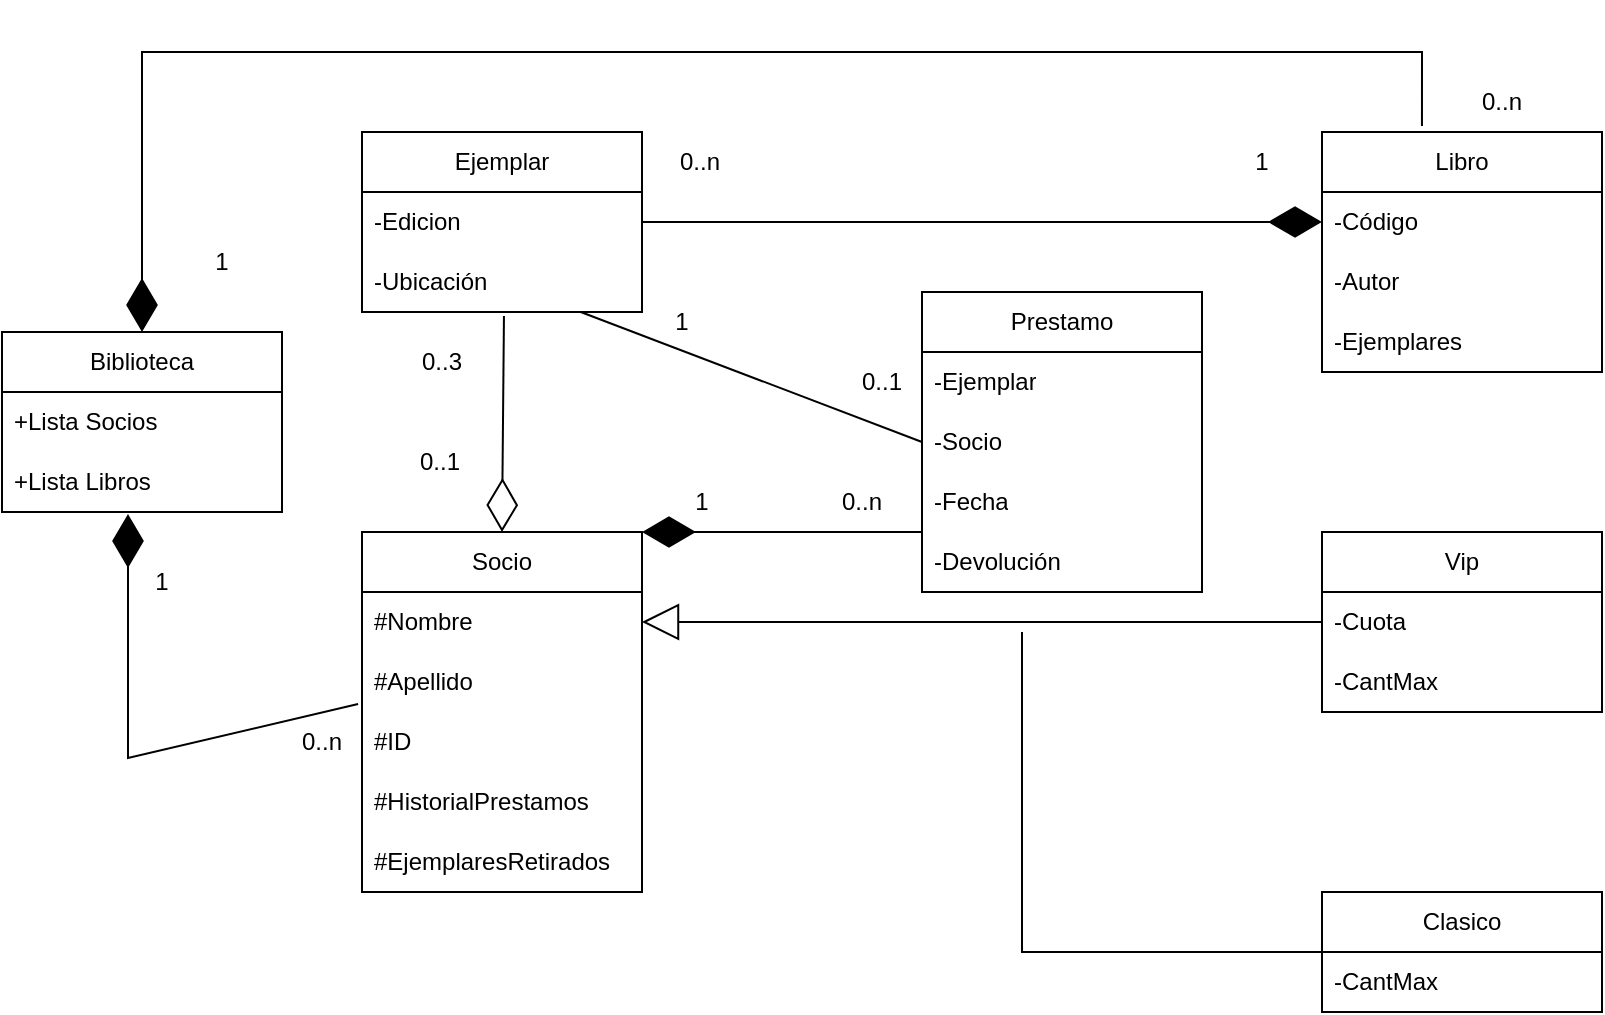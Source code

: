 <mxfile version="20.7.4" type="device"><diagram id="k2FVwBolUvkssWo1CC9D" name="Página-1"><mxGraphModel dx="1434" dy="796" grid="1" gridSize="10" guides="1" tooltips="1" connect="1" arrows="1" fold="1" page="1" pageScale="1" pageWidth="827" pageHeight="1169" math="0" shadow="0"><root><mxCell id="0"/><mxCell id="1" parent="0"/><mxCell id="P9JcQanpv9S25vy6ZfQG-1" value="Ejemplar" style="swimlane;fontStyle=0;childLayout=stackLayout;horizontal=1;startSize=30;horizontalStack=0;resizeParent=1;resizeParentMax=0;resizeLast=0;collapsible=1;marginBottom=0;whiteSpace=wrap;html=1;" vertex="1" parent="1"><mxGeometry x="190" y="80" width="140" height="90" as="geometry"/></mxCell><mxCell id="P9JcQanpv9S25vy6ZfQG-3" value="-Edicion" style="text;strokeColor=none;fillColor=none;align=left;verticalAlign=middle;spacingLeft=4;spacingRight=4;overflow=hidden;points=[[0,0.5],[1,0.5]];portConstraint=eastwest;rotatable=0;whiteSpace=wrap;html=1;" vertex="1" parent="P9JcQanpv9S25vy6ZfQG-1"><mxGeometry y="30" width="140" height="30" as="geometry"/></mxCell><mxCell id="P9JcQanpv9S25vy6ZfQG-4" value="-Ubicación" style="text;strokeColor=none;fillColor=none;align=left;verticalAlign=middle;spacingLeft=4;spacingRight=4;overflow=hidden;points=[[0,0.5],[1,0.5]];portConstraint=eastwest;rotatable=0;whiteSpace=wrap;html=1;" vertex="1" parent="P9JcQanpv9S25vy6ZfQG-1"><mxGeometry y="60" width="140" height="30" as="geometry"/></mxCell><mxCell id="P9JcQanpv9S25vy6ZfQG-6" value="Libro" style="swimlane;fontStyle=0;childLayout=stackLayout;horizontal=1;startSize=30;horizontalStack=0;resizeParent=1;resizeParentMax=0;resizeLast=0;collapsible=1;marginBottom=0;whiteSpace=wrap;html=1;" vertex="1" parent="1"><mxGeometry x="670" y="80" width="140" height="120" as="geometry"/></mxCell><mxCell id="P9JcQanpv9S25vy6ZfQG-7" value="-Código" style="text;strokeColor=none;fillColor=none;align=left;verticalAlign=middle;spacingLeft=4;spacingRight=4;overflow=hidden;points=[[0,0.5],[1,0.5]];portConstraint=eastwest;rotatable=0;whiteSpace=wrap;html=1;" vertex="1" parent="P9JcQanpv9S25vy6ZfQG-6"><mxGeometry y="30" width="140" height="30" as="geometry"/></mxCell><mxCell id="P9JcQanpv9S25vy6ZfQG-8" value="-Autor" style="text;strokeColor=none;fillColor=none;align=left;verticalAlign=middle;spacingLeft=4;spacingRight=4;overflow=hidden;points=[[0,0.5],[1,0.5]];portConstraint=eastwest;rotatable=0;whiteSpace=wrap;html=1;" vertex="1" parent="P9JcQanpv9S25vy6ZfQG-6"><mxGeometry y="60" width="140" height="30" as="geometry"/></mxCell><mxCell id="P9JcQanpv9S25vy6ZfQG-9" value="-Ejemplares" style="text;strokeColor=none;fillColor=none;align=left;verticalAlign=middle;spacingLeft=4;spacingRight=4;overflow=hidden;points=[[0,0.5],[1,0.5]];portConstraint=eastwest;rotatable=0;whiteSpace=wrap;html=1;" vertex="1" parent="P9JcQanpv9S25vy6ZfQG-6"><mxGeometry y="90" width="140" height="30" as="geometry"/></mxCell><mxCell id="P9JcQanpv9S25vy6ZfQG-10" value="Socio" style="swimlane;fontStyle=0;childLayout=stackLayout;horizontal=1;startSize=30;horizontalStack=0;resizeParent=1;resizeParentMax=0;resizeLast=0;collapsible=1;marginBottom=0;whiteSpace=wrap;html=1;" vertex="1" parent="1"><mxGeometry x="190" y="280" width="140" height="180" as="geometry"/></mxCell><mxCell id="P9JcQanpv9S25vy6ZfQG-11" value="#Nombre" style="text;strokeColor=none;fillColor=none;align=left;verticalAlign=middle;spacingLeft=4;spacingRight=4;overflow=hidden;points=[[0,0.5],[1,0.5]];portConstraint=eastwest;rotatable=0;whiteSpace=wrap;html=1;" vertex="1" parent="P9JcQanpv9S25vy6ZfQG-10"><mxGeometry y="30" width="140" height="30" as="geometry"/></mxCell><mxCell id="P9JcQanpv9S25vy6ZfQG-12" value="#Apellido" style="text;strokeColor=none;fillColor=none;align=left;verticalAlign=middle;spacingLeft=4;spacingRight=4;overflow=hidden;points=[[0,0.5],[1,0.5]];portConstraint=eastwest;rotatable=0;whiteSpace=wrap;html=1;" vertex="1" parent="P9JcQanpv9S25vy6ZfQG-10"><mxGeometry y="60" width="140" height="30" as="geometry"/></mxCell><mxCell id="P9JcQanpv9S25vy6ZfQG-13" value="#ID" style="text;strokeColor=none;fillColor=none;align=left;verticalAlign=middle;spacingLeft=4;spacingRight=4;overflow=hidden;points=[[0,0.5],[1,0.5]];portConstraint=eastwest;rotatable=0;whiteSpace=wrap;html=1;" vertex="1" parent="P9JcQanpv9S25vy6ZfQG-10"><mxGeometry y="90" width="140" height="30" as="geometry"/></mxCell><mxCell id="P9JcQanpv9S25vy6ZfQG-25" value="#HistorialPrestamos" style="text;strokeColor=none;fillColor=none;align=left;verticalAlign=middle;spacingLeft=4;spacingRight=4;overflow=hidden;points=[[0,0.5],[1,0.5]];portConstraint=eastwest;rotatable=0;whiteSpace=wrap;html=1;" vertex="1" parent="P9JcQanpv9S25vy6ZfQG-10"><mxGeometry y="120" width="140" height="30" as="geometry"/></mxCell><mxCell id="P9JcQanpv9S25vy6ZfQG-26" value="#EjemplaresRetirados" style="text;strokeColor=none;fillColor=none;align=left;verticalAlign=middle;spacingLeft=4;spacingRight=4;overflow=hidden;points=[[0,0.5],[1,0.5]];portConstraint=eastwest;rotatable=0;whiteSpace=wrap;html=1;" vertex="1" parent="P9JcQanpv9S25vy6ZfQG-10"><mxGeometry y="150" width="140" height="30" as="geometry"/></mxCell><mxCell id="P9JcQanpv9S25vy6ZfQG-27" value="Vip" style="swimlane;fontStyle=0;childLayout=stackLayout;horizontal=1;startSize=30;horizontalStack=0;resizeParent=1;resizeParentMax=0;resizeLast=0;collapsible=1;marginBottom=0;whiteSpace=wrap;html=1;" vertex="1" parent="1"><mxGeometry x="670" y="280" width="140" height="90" as="geometry"/></mxCell><mxCell id="P9JcQanpv9S25vy6ZfQG-29" value="-Cuota" style="text;strokeColor=none;fillColor=none;align=left;verticalAlign=middle;spacingLeft=4;spacingRight=4;overflow=hidden;points=[[0,0.5],[1,0.5]];portConstraint=eastwest;rotatable=0;whiteSpace=wrap;html=1;" vertex="1" parent="P9JcQanpv9S25vy6ZfQG-27"><mxGeometry y="30" width="140" height="30" as="geometry"/></mxCell><mxCell id="P9JcQanpv9S25vy6ZfQG-30" value="-CantMax" style="text;strokeColor=none;fillColor=none;align=left;verticalAlign=middle;spacingLeft=4;spacingRight=4;overflow=hidden;points=[[0,0.5],[1,0.5]];portConstraint=eastwest;rotatable=0;whiteSpace=wrap;html=1;" vertex="1" parent="P9JcQanpv9S25vy6ZfQG-27"><mxGeometry y="60" width="140" height="30" as="geometry"/></mxCell><mxCell id="P9JcQanpv9S25vy6ZfQG-31" value="Clasico" style="swimlane;fontStyle=0;childLayout=stackLayout;horizontal=1;startSize=30;horizontalStack=0;resizeParent=1;resizeParentMax=0;resizeLast=0;collapsible=1;marginBottom=0;whiteSpace=wrap;html=1;" vertex="1" parent="1"><mxGeometry x="670" y="460" width="140" height="60" as="geometry"/></mxCell><mxCell id="P9JcQanpv9S25vy6ZfQG-33" value="-CantMax" style="text;strokeColor=none;fillColor=none;align=left;verticalAlign=middle;spacingLeft=4;spacingRight=4;overflow=hidden;points=[[0,0.5],[1,0.5]];portConstraint=eastwest;rotatable=0;whiteSpace=wrap;html=1;" vertex="1" parent="P9JcQanpv9S25vy6ZfQG-31"><mxGeometry y="30" width="140" height="30" as="geometry"/></mxCell><mxCell id="P9JcQanpv9S25vy6ZfQG-34" value="Biblioteca" style="swimlane;fontStyle=0;childLayout=stackLayout;horizontal=1;startSize=30;horizontalStack=0;resizeParent=1;resizeParentMax=0;resizeLast=0;collapsible=1;marginBottom=0;whiteSpace=wrap;html=1;" vertex="1" parent="1"><mxGeometry x="10" y="180" width="140" height="90" as="geometry"/></mxCell><mxCell id="P9JcQanpv9S25vy6ZfQG-35" value="+Lista Socios" style="text;strokeColor=none;fillColor=none;align=left;verticalAlign=middle;spacingLeft=4;spacingRight=4;overflow=hidden;points=[[0,0.5],[1,0.5]];portConstraint=eastwest;rotatable=0;whiteSpace=wrap;html=1;" vertex="1" parent="P9JcQanpv9S25vy6ZfQG-34"><mxGeometry y="30" width="140" height="30" as="geometry"/></mxCell><mxCell id="P9JcQanpv9S25vy6ZfQG-39" value="+Lista Libros" style="text;strokeColor=none;fillColor=none;align=left;verticalAlign=middle;spacingLeft=4;spacingRight=4;overflow=hidden;points=[[0,0.5],[1,0.5]];portConstraint=eastwest;rotatable=0;whiteSpace=wrap;html=1;" vertex="1" parent="P9JcQanpv9S25vy6ZfQG-34"><mxGeometry y="60" width="140" height="30" as="geometry"/></mxCell><mxCell id="P9JcQanpv9S25vy6ZfQG-40" value="Prestamo" style="swimlane;fontStyle=0;childLayout=stackLayout;horizontal=1;startSize=30;horizontalStack=0;resizeParent=1;resizeParentMax=0;resizeLast=0;collapsible=1;marginBottom=0;whiteSpace=wrap;html=1;" vertex="1" parent="1"><mxGeometry x="470" y="160" width="140" height="150" as="geometry"/></mxCell><mxCell id="P9JcQanpv9S25vy6ZfQG-41" value="-Ejemplar" style="text;strokeColor=none;fillColor=none;align=left;verticalAlign=middle;spacingLeft=4;spacingRight=4;overflow=hidden;points=[[0,0.5],[1,0.5]];portConstraint=eastwest;rotatable=0;whiteSpace=wrap;html=1;" vertex="1" parent="P9JcQanpv9S25vy6ZfQG-40"><mxGeometry y="30" width="140" height="30" as="geometry"/></mxCell><mxCell id="P9JcQanpv9S25vy6ZfQG-42" value="-Socio" style="text;strokeColor=none;fillColor=none;align=left;verticalAlign=middle;spacingLeft=4;spacingRight=4;overflow=hidden;points=[[0,0.5],[1,0.5]];portConstraint=eastwest;rotatable=0;whiteSpace=wrap;html=1;" vertex="1" parent="P9JcQanpv9S25vy6ZfQG-40"><mxGeometry y="60" width="140" height="30" as="geometry"/></mxCell><mxCell id="P9JcQanpv9S25vy6ZfQG-43" value="-Fecha" style="text;strokeColor=none;fillColor=none;align=left;verticalAlign=middle;spacingLeft=4;spacingRight=4;overflow=hidden;points=[[0,0.5],[1,0.5]];portConstraint=eastwest;rotatable=0;whiteSpace=wrap;html=1;" vertex="1" parent="P9JcQanpv9S25vy6ZfQG-40"><mxGeometry y="90" width="140" height="30" as="geometry"/></mxCell><mxCell id="P9JcQanpv9S25vy6ZfQG-44" value="-Devolución" style="text;strokeColor=none;fillColor=none;align=left;verticalAlign=middle;spacingLeft=4;spacingRight=4;overflow=hidden;points=[[0,0.5],[1,0.5]];portConstraint=eastwest;rotatable=0;whiteSpace=wrap;html=1;" vertex="1" parent="P9JcQanpv9S25vy6ZfQG-40"><mxGeometry y="120" width="140" height="30" as="geometry"/></mxCell><mxCell id="P9JcQanpv9S25vy6ZfQG-48" value="" style="endArrow=diamondThin;endFill=1;endSize=24;html=1;rounded=0;entryX=0;entryY=0.5;entryDx=0;entryDy=0;exitX=1;exitY=0.5;exitDx=0;exitDy=0;" edge="1" parent="1" source="P9JcQanpv9S25vy6ZfQG-3" target="P9JcQanpv9S25vy6ZfQG-7"><mxGeometry width="160" relative="1" as="geometry"><mxPoint x="500" y="430" as="sourcePoint"/><mxPoint x="660" y="430" as="targetPoint"/></mxGeometry></mxCell><mxCell id="P9JcQanpv9S25vy6ZfQG-52" value="" style="endArrow=block;endSize=16;endFill=0;html=1;rounded=0;exitX=0;exitY=0.5;exitDx=0;exitDy=0;entryX=1;entryY=0.5;entryDx=0;entryDy=0;" edge="1" parent="1" source="P9JcQanpv9S25vy6ZfQG-29" target="P9JcQanpv9S25vy6ZfQG-11"><mxGeometry width="160" relative="1" as="geometry"><mxPoint x="452.06" y="361.97" as="sourcePoint"/><mxPoint x="650" y="360" as="targetPoint"/></mxGeometry></mxCell><mxCell id="P9JcQanpv9S25vy6ZfQG-54" value="" style="endArrow=none;html=1;rounded=0;exitX=0;exitY=0.5;exitDx=0;exitDy=0;" edge="1" parent="1" source="P9JcQanpv9S25vy6ZfQG-31"><mxGeometry width="50" height="50" relative="1" as="geometry"><mxPoint x="550" y="460" as="sourcePoint"/><mxPoint x="520" y="330" as="targetPoint"/><Array as="points"><mxPoint x="520" y="490"/></Array></mxGeometry></mxCell><mxCell id="P9JcQanpv9S25vy6ZfQG-60" value="0..n" style="text;html=1;strokeColor=none;fillColor=none;align=center;verticalAlign=middle;whiteSpace=wrap;rounded=0;" vertex="1" parent="1"><mxGeometry x="329" y="80" width="60" height="30" as="geometry"/></mxCell><mxCell id="P9JcQanpv9S25vy6ZfQG-64" value="" style="endArrow=diamondThin;endFill=0;endSize=24;html=1;rounded=0;entryX=0.5;entryY=0;entryDx=0;entryDy=0;exitX=0.507;exitY=1.067;exitDx=0;exitDy=0;exitPerimeter=0;" edge="1" parent="1" source="P9JcQanpv9S25vy6ZfQG-4" target="P9JcQanpv9S25vy6ZfQG-10"><mxGeometry width="160" relative="1" as="geometry"><mxPoint x="210" y="220" as="sourcePoint"/><mxPoint x="370" y="220" as="targetPoint"/></mxGeometry></mxCell><mxCell id="P9JcQanpv9S25vy6ZfQG-66" value="0..3" style="text;html=1;strokeColor=none;fillColor=none;align=center;verticalAlign=middle;whiteSpace=wrap;rounded=0;" vertex="1" parent="1"><mxGeometry x="200" y="180" width="60" height="30" as="geometry"/></mxCell><mxCell id="P9JcQanpv9S25vy6ZfQG-67" value="0..1" style="text;html=1;strokeColor=none;fillColor=none;align=center;verticalAlign=middle;whiteSpace=wrap;rounded=0;" vertex="1" parent="1"><mxGeometry x="199" y="230" width="60" height="30" as="geometry"/></mxCell><mxCell id="P9JcQanpv9S25vy6ZfQG-68" value="" style="endArrow=none;html=1;rounded=0;entryX=0;entryY=0.5;entryDx=0;entryDy=0;" edge="1" parent="1" source="P9JcQanpv9S25vy6ZfQG-4" target="P9JcQanpv9S25vy6ZfQG-42"><mxGeometry width="50" height="50" relative="1" as="geometry"><mxPoint x="390" y="360" as="sourcePoint"/><mxPoint x="440" y="310" as="targetPoint"/></mxGeometry></mxCell><mxCell id="P9JcQanpv9S25vy6ZfQG-69" value="1" style="text;html=1;strokeColor=none;fillColor=none;align=center;verticalAlign=middle;whiteSpace=wrap;rounded=0;" vertex="1" parent="1"><mxGeometry x="320" y="160" width="60" height="30" as="geometry"/></mxCell><mxCell id="P9JcQanpv9S25vy6ZfQG-70" value="0..1" style="text;html=1;strokeColor=none;fillColor=none;align=center;verticalAlign=middle;whiteSpace=wrap;rounded=0;" vertex="1" parent="1"><mxGeometry x="420" y="190" width="60" height="30" as="geometry"/></mxCell><mxCell id="P9JcQanpv9S25vy6ZfQG-71" value="" style="endArrow=diamondThin;endFill=1;endSize=24;html=1;rounded=0;entryX=1;entryY=0;entryDx=0;entryDy=0;" edge="1" parent="1" target="P9JcQanpv9S25vy6ZfQG-10"><mxGeometry width="160" relative="1" as="geometry"><mxPoint x="470" y="280" as="sourcePoint"/><mxPoint x="360" y="260" as="targetPoint"/></mxGeometry></mxCell><mxCell id="P9JcQanpv9S25vy6ZfQG-72" value="1" style="text;html=1;strokeColor=none;fillColor=none;align=center;verticalAlign=middle;whiteSpace=wrap;rounded=0;" vertex="1" parent="1"><mxGeometry x="610" y="80" width="60" height="30" as="geometry"/></mxCell><mxCell id="P9JcQanpv9S25vy6ZfQG-73" value="1" style="text;html=1;strokeColor=none;fillColor=none;align=center;verticalAlign=middle;whiteSpace=wrap;rounded=0;" vertex="1" parent="1"><mxGeometry x="330" y="250" width="60" height="30" as="geometry"/></mxCell><mxCell id="P9JcQanpv9S25vy6ZfQG-74" value="0..n" style="text;html=1;strokeColor=none;fillColor=none;align=center;verticalAlign=middle;whiteSpace=wrap;rounded=0;" vertex="1" parent="1"><mxGeometry x="410" y="250" width="60" height="30" as="geometry"/></mxCell><mxCell id="P9JcQanpv9S25vy6ZfQG-75" value="" style="endArrow=diamondThin;endFill=1;endSize=24;html=1;rounded=0;entryX=0.5;entryY=0;entryDx=0;entryDy=0;exitX=0.357;exitY=-0.025;exitDx=0;exitDy=0;exitPerimeter=0;" edge="1" parent="1" source="P9JcQanpv9S25vy6ZfQG-6" target="P9JcQanpv9S25vy6ZfQG-34"><mxGeometry width="160" relative="1" as="geometry"><mxPoint x="770" y="40" as="sourcePoint"/><mxPoint x="500" y="300" as="targetPoint"/><Array as="points"><mxPoint x="720" y="40"/><mxPoint x="80" y="40"/></Array></mxGeometry></mxCell><mxCell id="P9JcQanpv9S25vy6ZfQG-76" value="0..n" style="text;html=1;strokeColor=none;fillColor=none;align=center;verticalAlign=middle;whiteSpace=wrap;rounded=0;" vertex="1" parent="1"><mxGeometry x="730" y="50" width="60" height="30" as="geometry"/></mxCell><mxCell id="P9JcQanpv9S25vy6ZfQG-77" value="1" style="text;html=1;strokeColor=none;fillColor=none;align=center;verticalAlign=middle;whiteSpace=wrap;rounded=0;" vertex="1" parent="1"><mxGeometry x="90" y="130" width="60" height="30" as="geometry"/></mxCell><mxCell id="P9JcQanpv9S25vy6ZfQG-78" value="" style="endArrow=diamondThin;endFill=1;endSize=24;html=1;rounded=0;entryX=0.45;entryY=1.033;entryDx=0;entryDy=0;entryPerimeter=0;exitX=-0.014;exitY=-0.133;exitDx=0;exitDy=0;exitPerimeter=0;" edge="1" parent="1" source="P9JcQanpv9S25vy6ZfQG-13" target="P9JcQanpv9S25vy6ZfQG-39"><mxGeometry width="160" relative="1" as="geometry"><mxPoint x="73" y="360" as="sourcePoint"/><mxPoint x="500" y="200" as="targetPoint"/><Array as="points"><mxPoint x="73" y="393"/></Array></mxGeometry></mxCell><mxCell id="P9JcQanpv9S25vy6ZfQG-79" value="0..n" style="text;html=1;strokeColor=none;fillColor=none;align=center;verticalAlign=middle;whiteSpace=wrap;rounded=0;" vertex="1" parent="1"><mxGeometry x="140" y="370" width="60" height="30" as="geometry"/></mxCell><mxCell id="P9JcQanpv9S25vy6ZfQG-80" value="1" style="text;html=1;strokeColor=none;fillColor=none;align=center;verticalAlign=middle;whiteSpace=wrap;rounded=0;" vertex="1" parent="1"><mxGeometry x="60" y="290" width="60" height="30" as="geometry"/></mxCell></root></mxGraphModel></diagram></mxfile>
